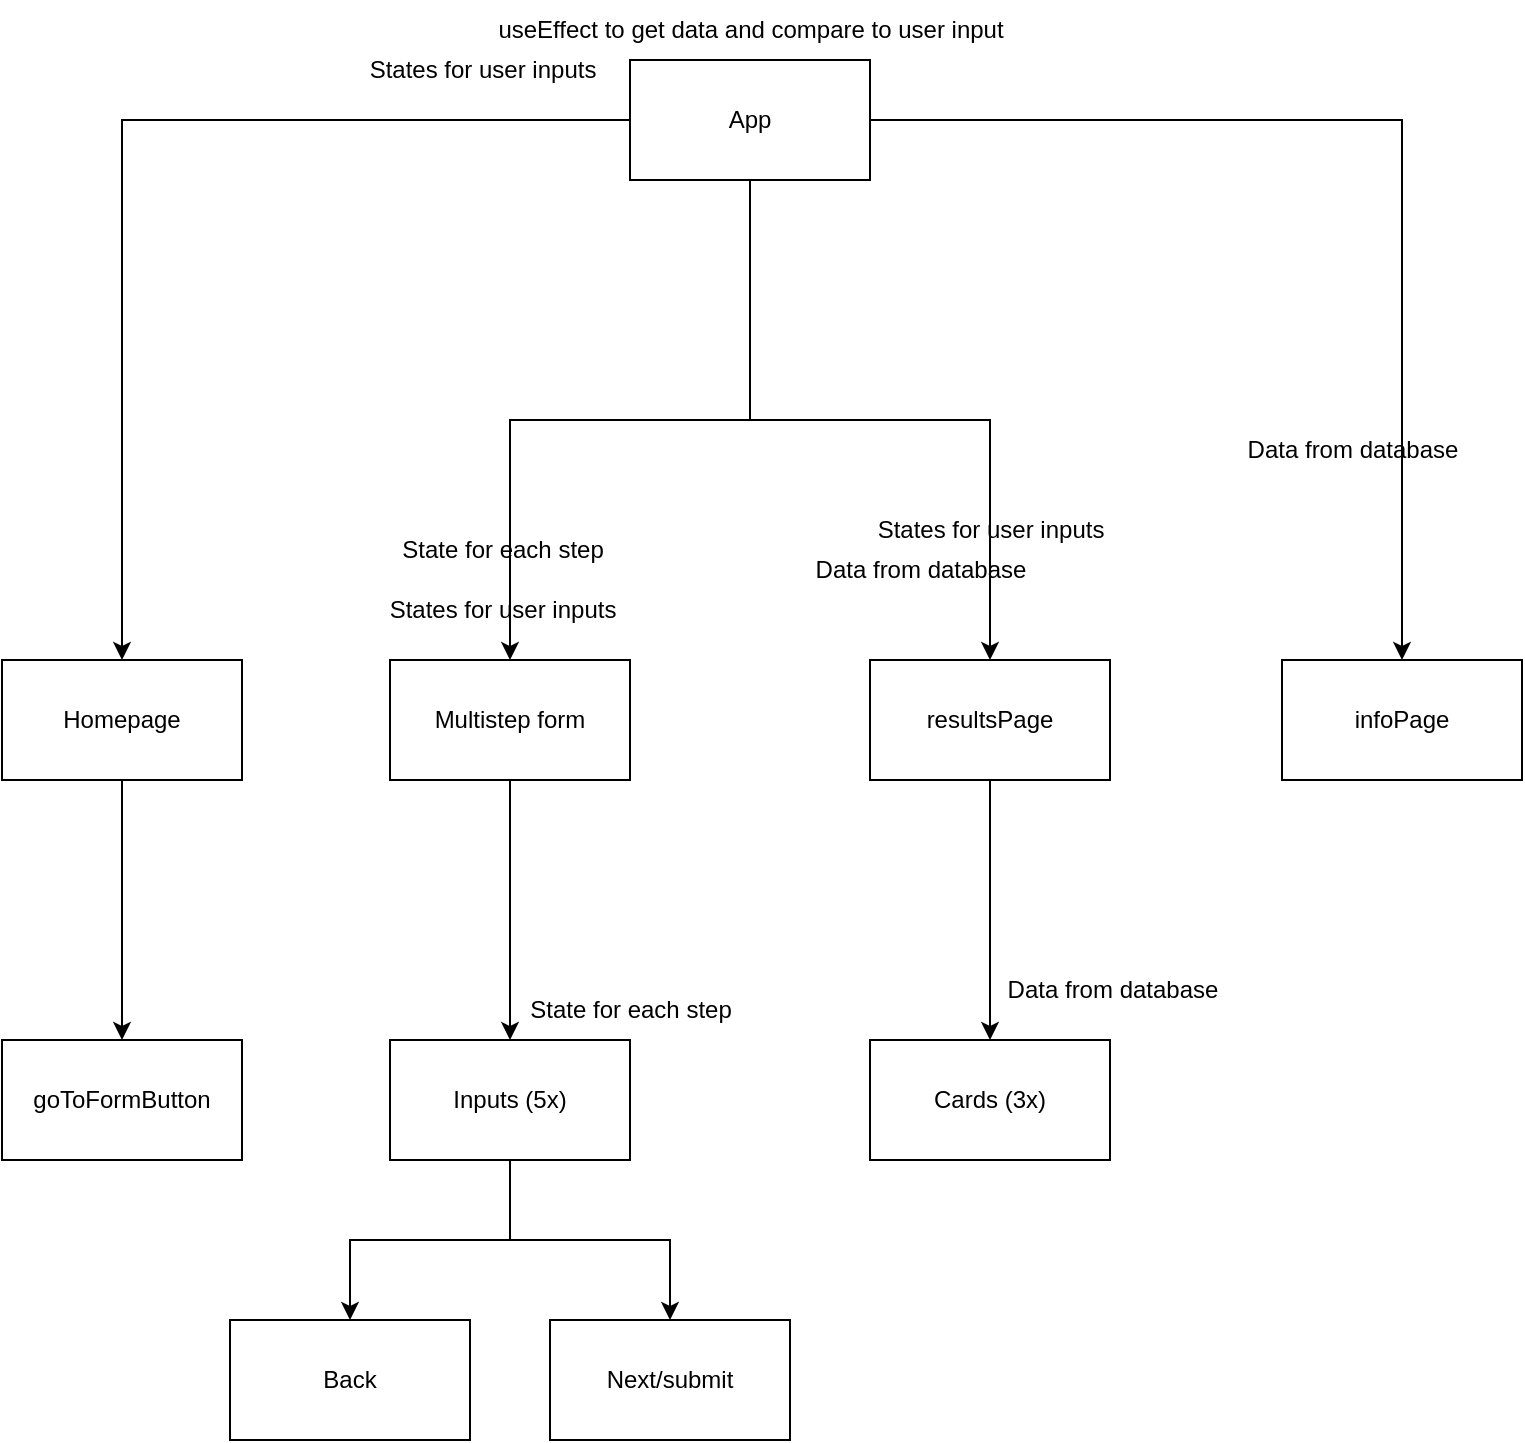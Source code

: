 <mxfile>
    <diagram name="Page-1" id="RMOanlX5MsBnPraVx4_K">
        <mxGraphModel dx="1240" dy="378" grid="1" gridSize="10" guides="1" tooltips="1" connect="1" arrows="1" fold="1" page="1" pageScale="1" pageWidth="827" pageHeight="1169" math="0" shadow="0">
            <root>
                <mxCell id="0"/>
                <mxCell id="1" parent="0"/>
                <mxCell id="iztxD9YRHtF3vGfMm_Q4-3" style="edgeStyle=orthogonalEdgeStyle;rounded=0;orthogonalLoop=1;jettySize=auto;html=1;" parent="1" source="iztxD9YRHtF3vGfMm_Q4-1" target="iztxD9YRHtF3vGfMm_Q4-2" edge="1">
                    <mxGeometry relative="1" as="geometry"/>
                </mxCell>
                <mxCell id="iztxD9YRHtF3vGfMm_Q4-5" style="edgeStyle=orthogonalEdgeStyle;rounded=0;orthogonalLoop=1;jettySize=auto;html=1;" parent="1" source="iztxD9YRHtF3vGfMm_Q4-1" target="iztxD9YRHtF3vGfMm_Q4-4" edge="1">
                    <mxGeometry relative="1" as="geometry"/>
                </mxCell>
                <mxCell id="iztxD9YRHtF3vGfMm_Q4-9" style="edgeStyle=orthogonalEdgeStyle;rounded=0;orthogonalLoop=1;jettySize=auto;html=1;" parent="1" source="iztxD9YRHtF3vGfMm_Q4-1" target="iztxD9YRHtF3vGfMm_Q4-8" edge="1">
                    <mxGeometry relative="1" as="geometry"/>
                </mxCell>
                <mxCell id="iztxD9YRHtF3vGfMm_Q4-10" style="edgeStyle=orthogonalEdgeStyle;rounded=0;orthogonalLoop=1;jettySize=auto;html=1;entryX=0.5;entryY=0;entryDx=0;entryDy=0;" parent="1" source="iztxD9YRHtF3vGfMm_Q4-1" target="iztxD9YRHtF3vGfMm_Q4-6" edge="1">
                    <mxGeometry relative="1" as="geometry"/>
                </mxCell>
                <mxCell id="iztxD9YRHtF3vGfMm_Q4-1" value="App" style="rounded=0;whiteSpace=wrap;html=1;" parent="1" vertex="1">
                    <mxGeometry x="354" y="50" width="120" height="60" as="geometry"/>
                </mxCell>
                <mxCell id="iztxD9YRHtF3vGfMm_Q4-17" style="edgeStyle=orthogonalEdgeStyle;rounded=0;orthogonalLoop=1;jettySize=auto;html=1;" parent="1" source="iztxD9YRHtF3vGfMm_Q4-2" target="iztxD9YRHtF3vGfMm_Q4-16" edge="1">
                    <mxGeometry relative="1" as="geometry"/>
                </mxCell>
                <mxCell id="iztxD9YRHtF3vGfMm_Q4-2" value="Homepage" style="rounded=0;whiteSpace=wrap;html=1;" parent="1" vertex="1">
                    <mxGeometry x="40" y="350" width="120" height="60" as="geometry"/>
                </mxCell>
                <mxCell id="iztxD9YRHtF3vGfMm_Q4-12" style="edgeStyle=orthogonalEdgeStyle;rounded=0;orthogonalLoop=1;jettySize=auto;html=1;" parent="1" source="iztxD9YRHtF3vGfMm_Q4-4" target="iztxD9YRHtF3vGfMm_Q4-11" edge="1">
                    <mxGeometry relative="1" as="geometry"/>
                </mxCell>
                <mxCell id="iztxD9YRHtF3vGfMm_Q4-4" value="Multistep form" style="rounded=0;whiteSpace=wrap;html=1;" parent="1" vertex="1">
                    <mxGeometry x="234" y="350" width="120" height="60" as="geometry"/>
                </mxCell>
                <mxCell id="iztxD9YRHtF3vGfMm_Q4-14" style="edgeStyle=orthogonalEdgeStyle;rounded=0;orthogonalLoop=1;jettySize=auto;html=1;" parent="1" source="iztxD9YRHtF3vGfMm_Q4-6" target="iztxD9YRHtF3vGfMm_Q4-13" edge="1">
                    <mxGeometry relative="1" as="geometry"/>
                </mxCell>
                <mxCell id="iztxD9YRHtF3vGfMm_Q4-6" value="resultsPage" style="rounded=0;whiteSpace=wrap;html=1;" parent="1" vertex="1">
                    <mxGeometry x="474" y="350" width="120" height="60" as="geometry"/>
                </mxCell>
                <mxCell id="iztxD9YRHtF3vGfMm_Q4-8" value="infoPage&lt;br&gt;" style="rounded=0;whiteSpace=wrap;html=1;" parent="1" vertex="1">
                    <mxGeometry x="680" y="350" width="120" height="60" as="geometry"/>
                </mxCell>
                <mxCell id="iztxD9YRHtF3vGfMm_Q4-32" style="edgeStyle=orthogonalEdgeStyle;rounded=0;orthogonalLoop=1;jettySize=auto;html=1;" parent="1" source="iztxD9YRHtF3vGfMm_Q4-11" target="iztxD9YRHtF3vGfMm_Q4-31" edge="1">
                    <mxGeometry relative="1" as="geometry"/>
                </mxCell>
                <mxCell id="iztxD9YRHtF3vGfMm_Q4-34" style="edgeStyle=orthogonalEdgeStyle;rounded=0;orthogonalLoop=1;jettySize=auto;html=1;" parent="1" source="iztxD9YRHtF3vGfMm_Q4-11" target="iztxD9YRHtF3vGfMm_Q4-33" edge="1">
                    <mxGeometry relative="1" as="geometry"/>
                </mxCell>
                <mxCell id="iztxD9YRHtF3vGfMm_Q4-11" value="Inputs (5x)" style="rounded=0;whiteSpace=wrap;html=1;" parent="1" vertex="1">
                    <mxGeometry x="234" y="540" width="120" height="60" as="geometry"/>
                </mxCell>
                <mxCell id="iztxD9YRHtF3vGfMm_Q4-13" value="Cards (3x)" style="rounded=0;whiteSpace=wrap;html=1;" parent="1" vertex="1">
                    <mxGeometry x="474" y="540" width="120" height="60" as="geometry"/>
                </mxCell>
                <mxCell id="iztxD9YRHtF3vGfMm_Q4-16" value="goToFormButton" style="rounded=0;whiteSpace=wrap;html=1;" parent="1" vertex="1">
                    <mxGeometry x="40" y="540" width="120" height="60" as="geometry"/>
                </mxCell>
                <mxCell id="iztxD9YRHtF3vGfMm_Q4-18" value="States for user inputs" style="text;html=1;align=center;verticalAlign=middle;resizable=0;points=[];autosize=1;strokeColor=none;fillColor=none;" parent="1" vertex="1">
                    <mxGeometry x="220" y="310" width="140" height="30" as="geometry"/>
                </mxCell>
                <mxCell id="iztxD9YRHtF3vGfMm_Q4-19" value="State for each step" style="text;html=1;align=center;verticalAlign=middle;resizable=0;points=[];autosize=1;strokeColor=none;fillColor=none;" parent="1" vertex="1">
                    <mxGeometry x="230" y="280" width="120" height="30" as="geometry"/>
                </mxCell>
                <mxCell id="iztxD9YRHtF3vGfMm_Q4-22" value="useEffect to get data and compare to user input" style="text;html=1;align=center;verticalAlign=middle;resizable=0;points=[];autosize=1;strokeColor=none;fillColor=none;" parent="1" vertex="1">
                    <mxGeometry x="274" y="20" width="280" height="30" as="geometry"/>
                </mxCell>
                <mxCell id="iztxD9YRHtF3vGfMm_Q4-25" value="States for user inputs" style="text;html=1;align=center;verticalAlign=middle;resizable=0;points=[];autosize=1;strokeColor=none;fillColor=none;" parent="1" vertex="1">
                    <mxGeometry x="210" y="40" width="140" height="30" as="geometry"/>
                </mxCell>
                <mxCell id="iztxD9YRHtF3vGfMm_Q4-26" value="States for user inputs" style="text;html=1;align=center;verticalAlign=middle;resizable=0;points=[];autosize=1;strokeColor=none;fillColor=none;" parent="1" vertex="1">
                    <mxGeometry x="464" y="270" width="140" height="30" as="geometry"/>
                </mxCell>
                <mxCell id="iztxD9YRHtF3vGfMm_Q4-27" value="Data from database" style="text;html=1;align=center;verticalAlign=middle;resizable=0;points=[];autosize=1;strokeColor=none;fillColor=none;" parent="1" vertex="1">
                    <mxGeometry x="434" y="290" width="130" height="30" as="geometry"/>
                </mxCell>
                <mxCell id="iztxD9YRHtF3vGfMm_Q4-28" value="Data from database" style="text;html=1;align=center;verticalAlign=middle;resizable=0;points=[];autosize=1;strokeColor=none;fillColor=none;" parent="1" vertex="1">
                    <mxGeometry x="650" y="230" width="130" height="30" as="geometry"/>
                </mxCell>
                <mxCell id="iztxD9YRHtF3vGfMm_Q4-29" value="Data from database" style="text;html=1;align=center;verticalAlign=middle;resizable=0;points=[];autosize=1;strokeColor=none;fillColor=none;" parent="1" vertex="1">
                    <mxGeometry x="530" y="500" width="130" height="30" as="geometry"/>
                </mxCell>
                <mxCell id="iztxD9YRHtF3vGfMm_Q4-30" value="State for each step" style="text;html=1;align=center;verticalAlign=middle;resizable=0;points=[];autosize=1;strokeColor=none;fillColor=none;" parent="1" vertex="1">
                    <mxGeometry x="294" y="510" width="120" height="30" as="geometry"/>
                </mxCell>
                <mxCell id="iztxD9YRHtF3vGfMm_Q4-31" value="Back" style="rounded=0;whiteSpace=wrap;html=1;" parent="1" vertex="1">
                    <mxGeometry x="154" y="680" width="120" height="60" as="geometry"/>
                </mxCell>
                <mxCell id="iztxD9YRHtF3vGfMm_Q4-33" value="Next/submit" style="rounded=0;whiteSpace=wrap;html=1;" parent="1" vertex="1">
                    <mxGeometry x="314" y="680" width="120" height="60" as="geometry"/>
                </mxCell>
            </root>
        </mxGraphModel>
    </diagram>
</mxfile>
